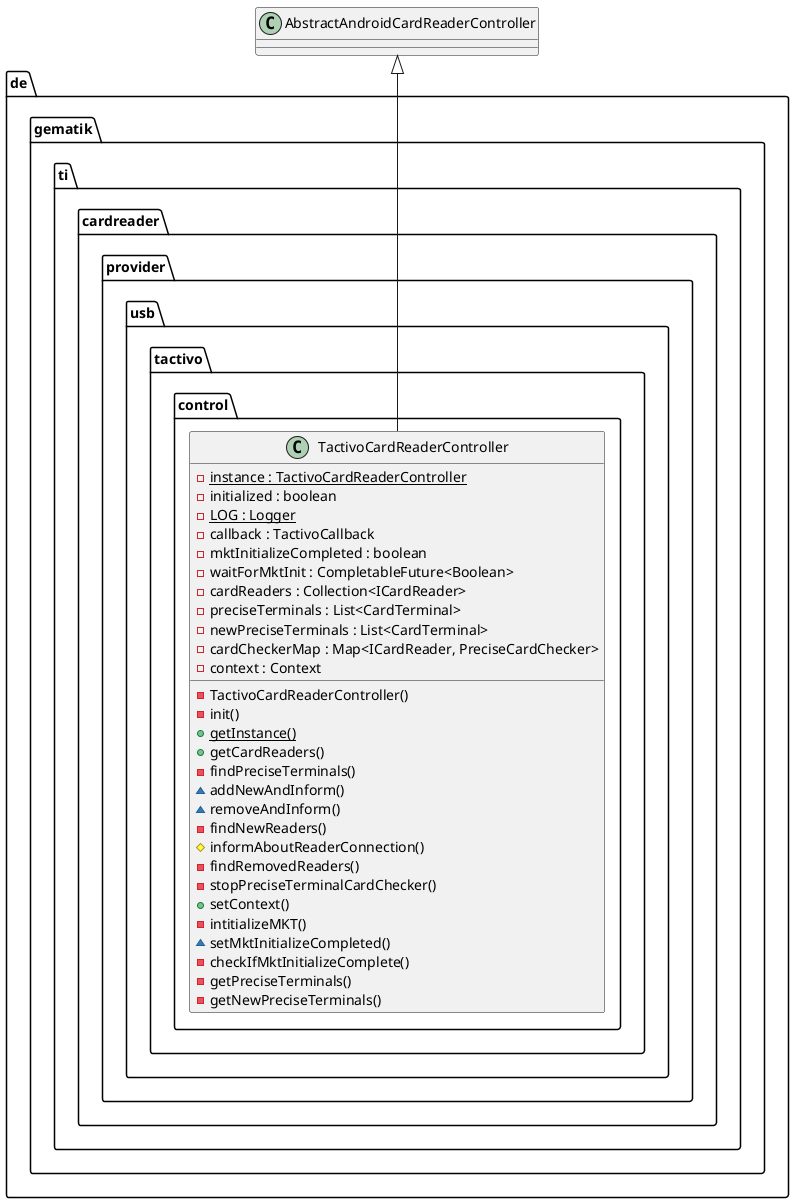 @startuml

    package de.gematik.ti.cardreader.provider.usb.tactivo {
        package de.gematik.ti.cardreader.provider.usb.tactivo.control {
          class TactivoCardReaderController {
              {static} - instance : TactivoCardReaderController
              - initialized : boolean
              {static} - LOG : Logger
              - callback : TactivoCallback
              - mktInitializeCompleted : boolean
              - waitForMktInit : CompletableFuture<Boolean>
              - cardReaders : Collection<ICardReader>
              - preciseTerminals : List<CardTerminal>
              - newPreciseTerminals : List<CardTerminal>
              - cardCheckerMap : Map<ICardReader, PreciseCardChecker>
              - context : Context
              - TactivoCardReaderController()
              - init()
              {static} + getInstance()
              + getCardReaders()
              - findPreciseTerminals()
              ~ addNewAndInform()
              ~ removeAndInform()
              - findNewReaders()
              # informAboutReaderConnection()
              - findRemovedReaders()
              - stopPreciseTerminalCardChecker()
              + setContext()
              - intitializeMKT()
              ~ setMktInitializeCompleted()
              - checkIfMktInitializeComplete()
              - getPreciseTerminals()
              - getNewPreciseTerminals()
          }
        }
      }

  TactivoCardReaderController -up-|> AbstractAndroidCardReaderController

@enduml
